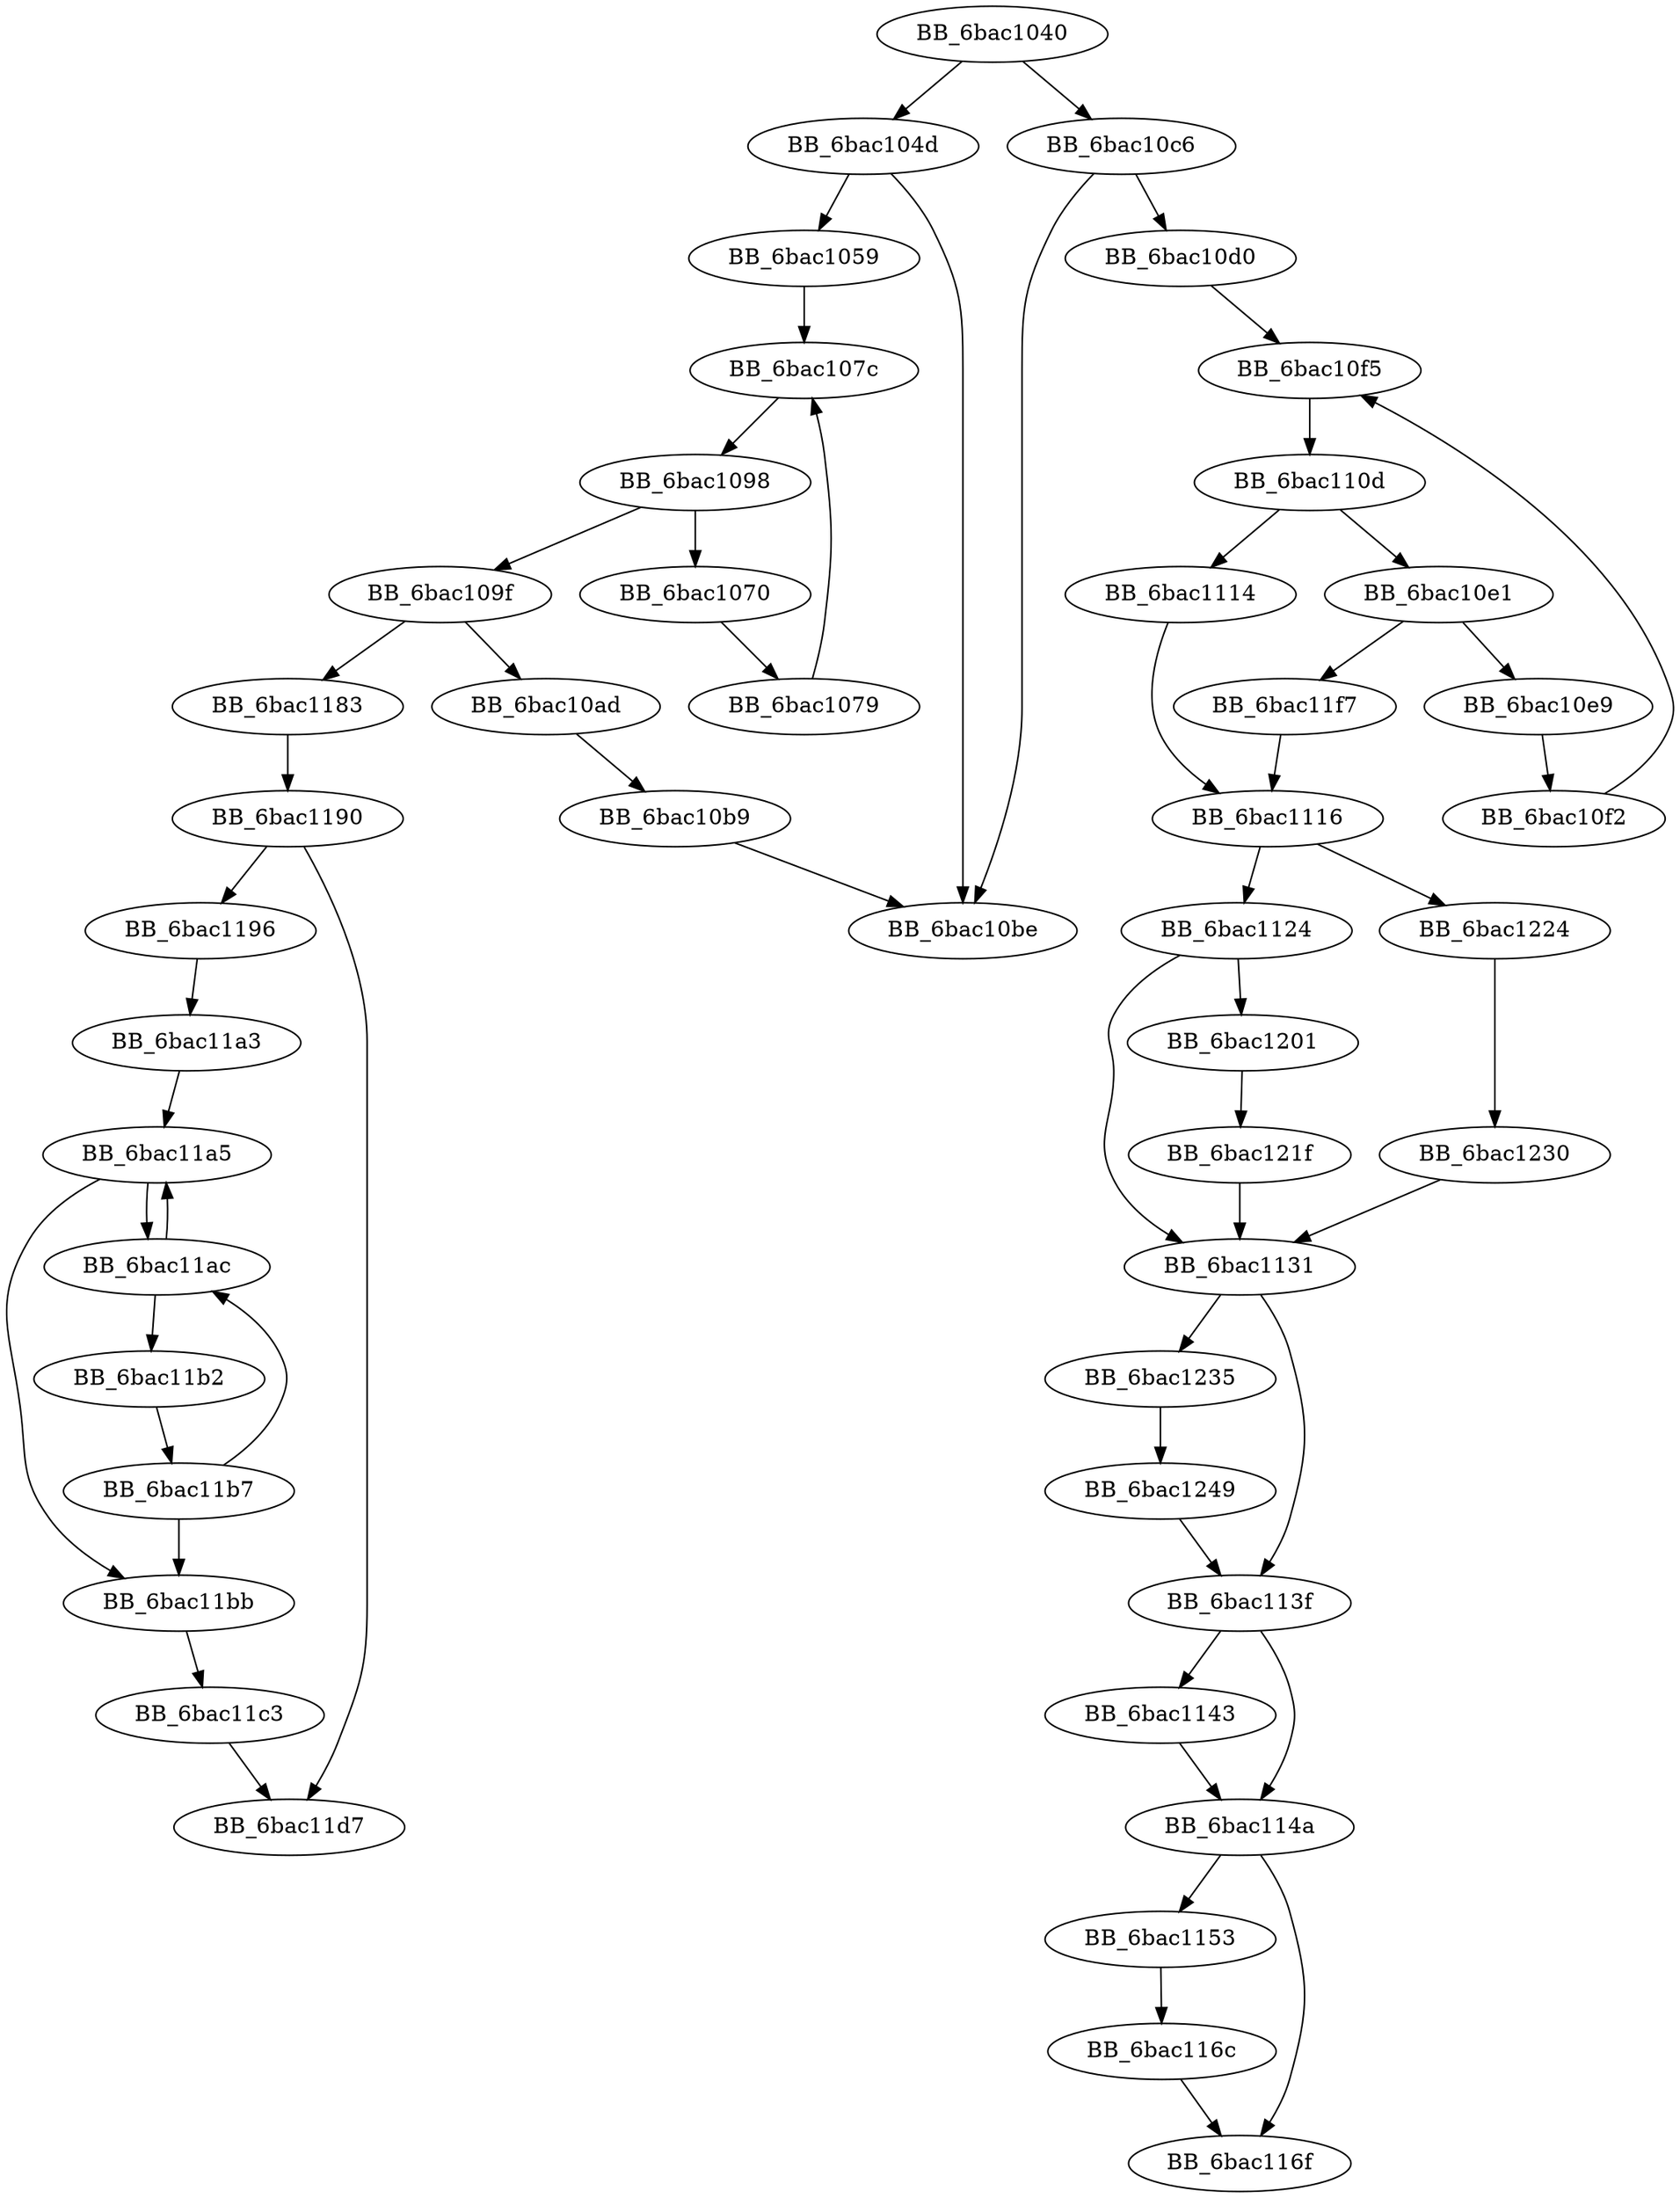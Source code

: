 DiGraph sub_6BAC1040{
BB_6bac1040->BB_6bac104d
BB_6bac1040->BB_6bac10c6
BB_6bac104d->BB_6bac1059
BB_6bac104d->BB_6bac10be
BB_6bac1059->BB_6bac107c
BB_6bac1070->BB_6bac1079
BB_6bac1079->BB_6bac107c
BB_6bac107c->BB_6bac1098
BB_6bac1098->BB_6bac1070
BB_6bac1098->BB_6bac109f
BB_6bac109f->BB_6bac10ad
BB_6bac109f->BB_6bac1183
BB_6bac10ad->BB_6bac10b9
BB_6bac10b9->BB_6bac10be
BB_6bac10c6->BB_6bac10be
BB_6bac10c6->BB_6bac10d0
BB_6bac10d0->BB_6bac10f5
BB_6bac10e1->BB_6bac10e9
BB_6bac10e1->BB_6bac11f7
BB_6bac10e9->BB_6bac10f2
BB_6bac10f2->BB_6bac10f5
BB_6bac10f5->BB_6bac110d
BB_6bac110d->BB_6bac10e1
BB_6bac110d->BB_6bac1114
BB_6bac1114->BB_6bac1116
BB_6bac1116->BB_6bac1124
BB_6bac1116->BB_6bac1224
BB_6bac1124->BB_6bac1131
BB_6bac1124->BB_6bac1201
BB_6bac1131->BB_6bac113f
BB_6bac1131->BB_6bac1235
BB_6bac113f->BB_6bac1143
BB_6bac113f->BB_6bac114a
BB_6bac1143->BB_6bac114a
BB_6bac114a->BB_6bac1153
BB_6bac114a->BB_6bac116f
BB_6bac1153->BB_6bac116c
BB_6bac116c->BB_6bac116f
BB_6bac1183->BB_6bac1190
BB_6bac1190->BB_6bac1196
BB_6bac1190->BB_6bac11d7
BB_6bac1196->BB_6bac11a3
BB_6bac11a3->BB_6bac11a5
BB_6bac11a5->BB_6bac11ac
BB_6bac11a5->BB_6bac11bb
BB_6bac11ac->BB_6bac11a5
BB_6bac11ac->BB_6bac11b2
BB_6bac11b2->BB_6bac11b7
BB_6bac11b7->BB_6bac11ac
BB_6bac11b7->BB_6bac11bb
BB_6bac11bb->BB_6bac11c3
BB_6bac11c3->BB_6bac11d7
BB_6bac11f7->BB_6bac1116
BB_6bac1201->BB_6bac121f
BB_6bac121f->BB_6bac1131
BB_6bac1224->BB_6bac1230
BB_6bac1230->BB_6bac1131
BB_6bac1235->BB_6bac1249
BB_6bac1249->BB_6bac113f
}
